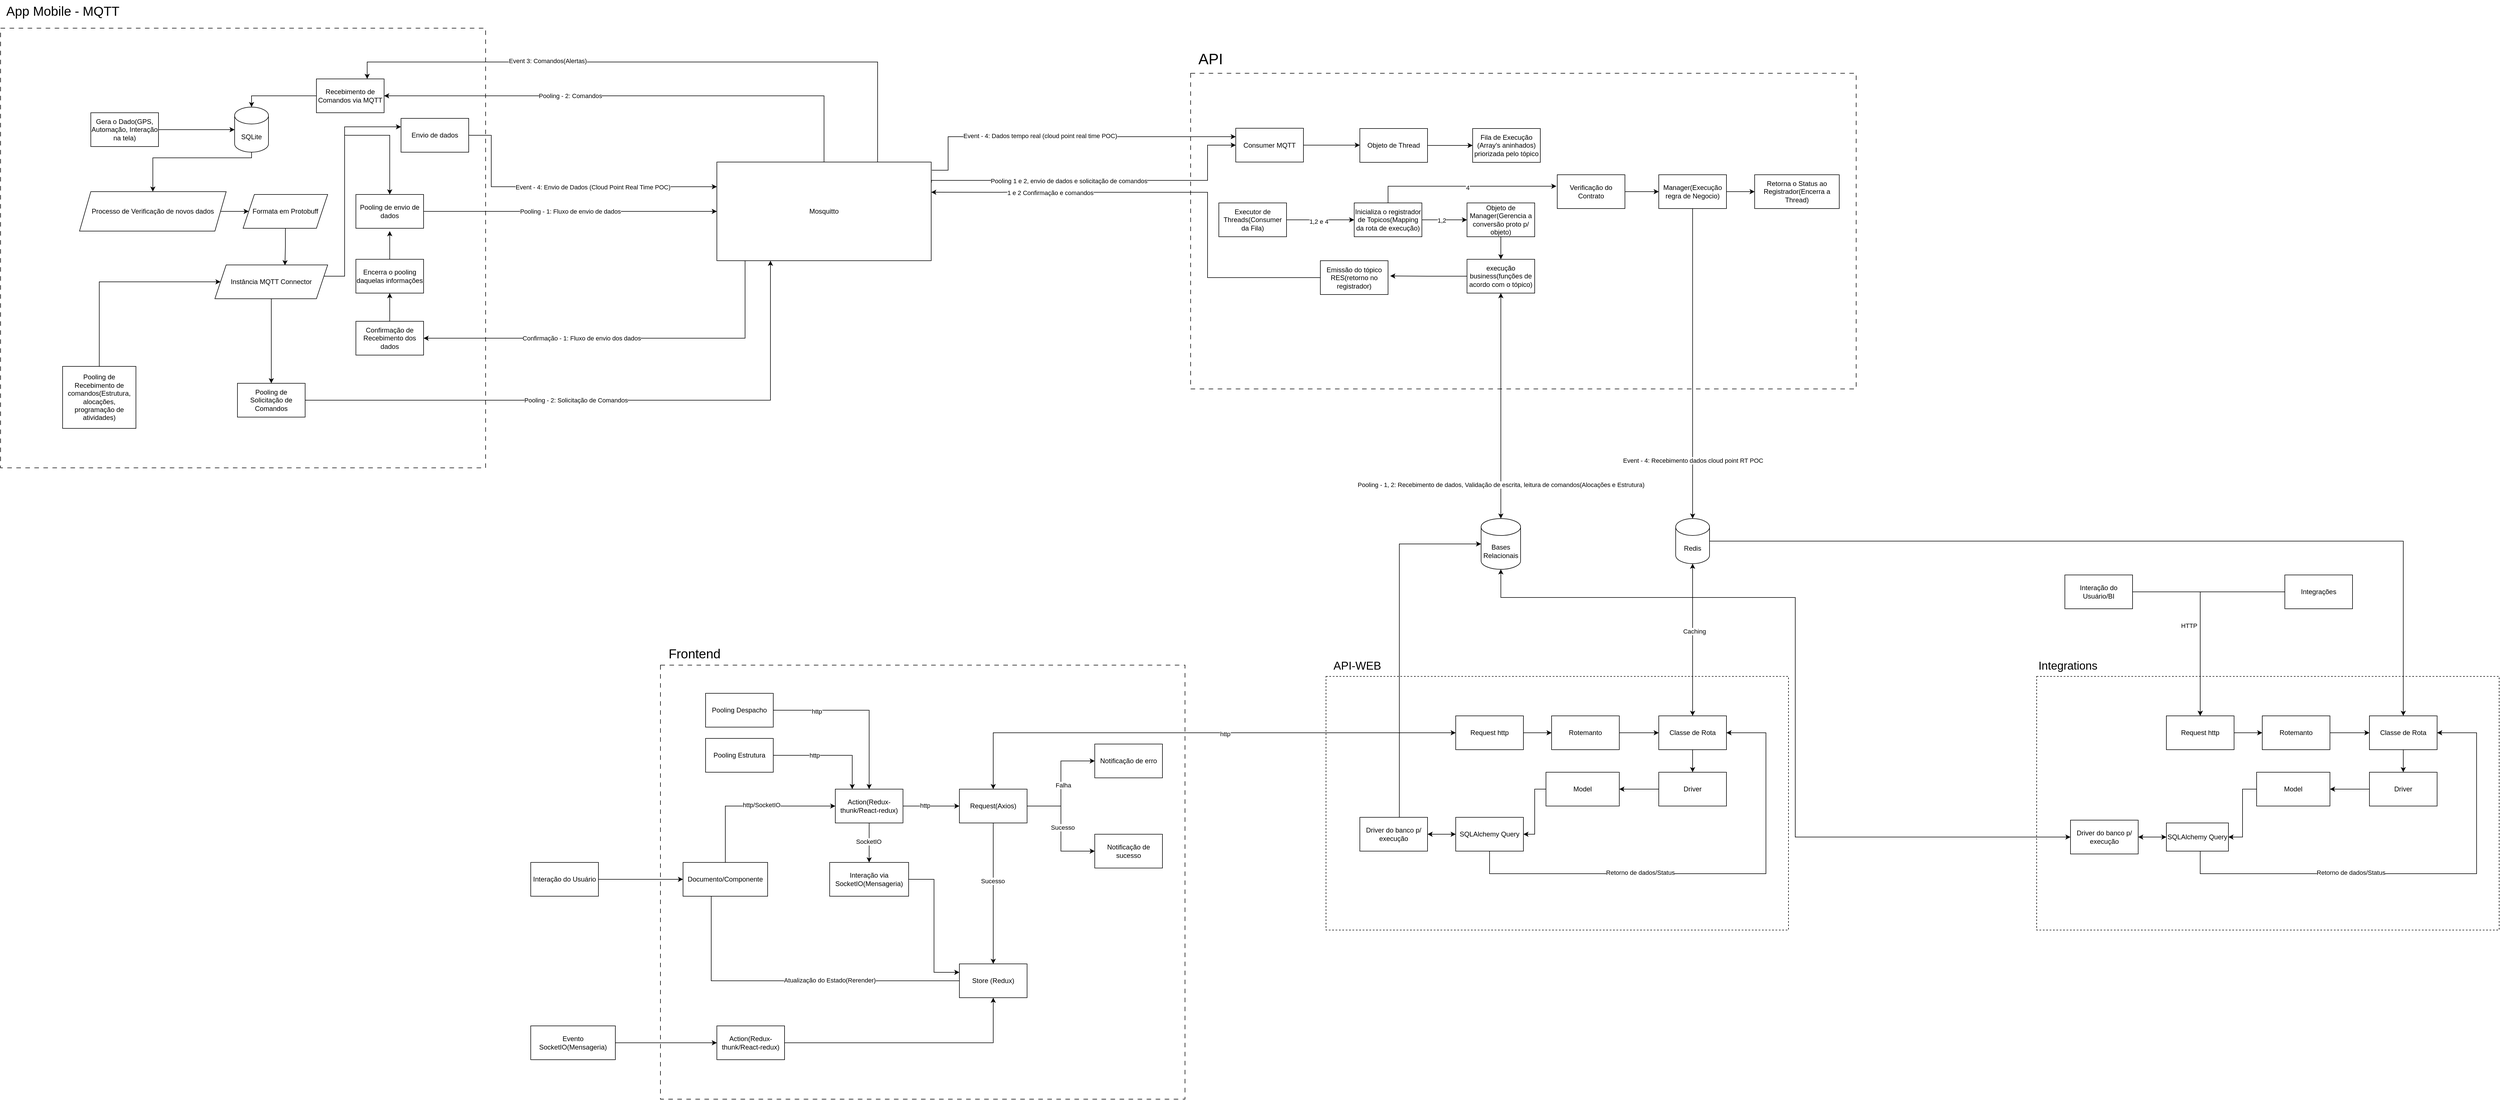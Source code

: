 <mxfile version="21.7.5" type="github">
  <diagram name="Página-1" id="AVghKkegyHLbhoHbaSKN">
    <mxGraphModel dx="3104" dy="2650" grid="1" gridSize="10" guides="1" tooltips="1" connect="1" arrows="1" fold="1" page="1" pageScale="1" pageWidth="850" pageHeight="1100" math="0" shadow="0">
      <root>
        <mxCell id="0" />
        <mxCell id="1" parent="0" />
        <mxCell id="zlu5TTImRnFVpwtDKafQ-156" value="" style="rounded=0;whiteSpace=wrap;html=1;dashed=1;fillColor=none;" vertex="1" parent="1">
          <mxGeometry x="2260" y="1080" width="820" height="450" as="geometry" />
        </mxCell>
        <mxCell id="zlu5TTImRnFVpwtDKafQ-124" value="" style="rounded=0;whiteSpace=wrap;html=1;dashed=1;dashPattern=8 8;fillColor=none;" vertex="1" parent="1">
          <mxGeometry x="1080" y="1060" width="930" height="770" as="geometry" />
        </mxCell>
        <mxCell id="zlu5TTImRnFVpwtDKafQ-92" value="" style="rounded=0;whiteSpace=wrap;html=1;dashed=1;dashPattern=8 8;fillColor=none;" vertex="1" parent="1">
          <mxGeometry x="2020" y="10" width="1180" height="560" as="geometry" />
        </mxCell>
        <mxCell id="zlu5TTImRnFVpwtDKafQ-45" value="" style="rounded=0;whiteSpace=wrap;html=1;dashed=1;dashPattern=8 8;fillColor=none;" vertex="1" parent="1">
          <mxGeometry x="-90" y="-70" width="860" height="780" as="geometry" />
        </mxCell>
        <mxCell id="zlu5TTImRnFVpwtDKafQ-6" style="edgeStyle=orthogonalEdgeStyle;rounded=0;orthogonalLoop=1;jettySize=auto;html=1;entryX=0;entryY=0.5;entryDx=0;entryDy=0;entryPerimeter=0;" edge="1" parent="1" source="zlu5TTImRnFVpwtDKafQ-4" target="zlu5TTImRnFVpwtDKafQ-5">
          <mxGeometry relative="1" as="geometry" />
        </mxCell>
        <mxCell id="zlu5TTImRnFVpwtDKafQ-4" value="Gera o Dado(GPS, Automação, Interação na tela)" style="rounded=0;whiteSpace=wrap;html=1;" vertex="1" parent="1">
          <mxGeometry x="70" y="80" width="120" height="60" as="geometry" />
        </mxCell>
        <mxCell id="zlu5TTImRnFVpwtDKafQ-19" style="edgeStyle=orthogonalEdgeStyle;rounded=0;orthogonalLoop=1;jettySize=auto;html=1;entryX=0.5;entryY=0;entryDx=0;entryDy=0;" edge="1" parent="1" source="zlu5TTImRnFVpwtDKafQ-5" target="zlu5TTImRnFVpwtDKafQ-7">
          <mxGeometry relative="1" as="geometry">
            <Array as="points">
              <mxPoint x="355" y="160" />
              <mxPoint x="180" y="160" />
            </Array>
          </mxGeometry>
        </mxCell>
        <mxCell id="zlu5TTImRnFVpwtDKafQ-5" value="SQLite" style="shape=cylinder3;whiteSpace=wrap;html=1;boundedLbl=1;backgroundOutline=1;size=15;" vertex="1" parent="1">
          <mxGeometry x="325" y="70" width="60" height="80" as="geometry" />
        </mxCell>
        <mxCell id="zlu5TTImRnFVpwtDKafQ-11" style="edgeStyle=orthogonalEdgeStyle;rounded=0;orthogonalLoop=1;jettySize=auto;html=1;entryX=0;entryY=0.5;entryDx=0;entryDy=0;" edge="1" parent="1" source="zlu5TTImRnFVpwtDKafQ-7" target="zlu5TTImRnFVpwtDKafQ-10">
          <mxGeometry relative="1" as="geometry" />
        </mxCell>
        <mxCell id="zlu5TTImRnFVpwtDKafQ-7" value="Processo de Verificação de novos dados" style="shape=parallelogram;perimeter=parallelogramPerimeter;whiteSpace=wrap;html=1;fixedSize=1;" vertex="1" parent="1">
          <mxGeometry x="50" y="220" width="260" height="70" as="geometry" />
        </mxCell>
        <mxCell id="zlu5TTImRnFVpwtDKafQ-35" style="edgeStyle=orthogonalEdgeStyle;rounded=0;orthogonalLoop=1;jettySize=auto;html=1;entryX=0.621;entryY=0.01;entryDx=0;entryDy=0;entryPerimeter=0;" edge="1" parent="1" source="zlu5TTImRnFVpwtDKafQ-10" target="zlu5TTImRnFVpwtDKafQ-12">
          <mxGeometry relative="1" as="geometry" />
        </mxCell>
        <mxCell id="zlu5TTImRnFVpwtDKafQ-10" value="Formata em Protobuff" style="shape=parallelogram;perimeter=parallelogramPerimeter;whiteSpace=wrap;html=1;fixedSize=1;" vertex="1" parent="1">
          <mxGeometry x="340" y="225" width="150" height="60" as="geometry" />
        </mxCell>
        <mxCell id="zlu5TTImRnFVpwtDKafQ-15" style="edgeStyle=orthogonalEdgeStyle;rounded=0;orthogonalLoop=1;jettySize=auto;html=1;exitX=1;exitY=0.5;exitDx=0;exitDy=0;entryX=0.5;entryY=0;entryDx=0;entryDy=0;" edge="1" parent="1" source="zlu5TTImRnFVpwtDKafQ-12" target="zlu5TTImRnFVpwtDKafQ-14">
          <mxGeometry relative="1" as="geometry">
            <Array as="points">
              <mxPoint x="520" y="370" />
              <mxPoint x="520" y="120" />
              <mxPoint x="600" y="120" />
            </Array>
          </mxGeometry>
        </mxCell>
        <mxCell id="zlu5TTImRnFVpwtDKafQ-38" style="edgeStyle=orthogonalEdgeStyle;rounded=0;orthogonalLoop=1;jettySize=auto;html=1;entryX=0.5;entryY=0;entryDx=0;entryDy=0;" edge="1" parent="1" source="zlu5TTImRnFVpwtDKafQ-12" target="zlu5TTImRnFVpwtDKafQ-37">
          <mxGeometry relative="1" as="geometry" />
        </mxCell>
        <mxCell id="zlu5TTImRnFVpwtDKafQ-71" style="edgeStyle=orthogonalEdgeStyle;rounded=0;orthogonalLoop=1;jettySize=auto;html=1;entryX=0;entryY=0.25;entryDx=0;entryDy=0;" edge="1" parent="1" source="zlu5TTImRnFVpwtDKafQ-12" target="zlu5TTImRnFVpwtDKafQ-69">
          <mxGeometry relative="1" as="geometry">
            <Array as="points">
              <mxPoint x="520" y="370" />
              <mxPoint x="520" y="105" />
            </Array>
          </mxGeometry>
        </mxCell>
        <mxCell id="zlu5TTImRnFVpwtDKafQ-12" value="Instância MQTT Connector" style="shape=parallelogram;perimeter=parallelogramPerimeter;whiteSpace=wrap;html=1;fixedSize=1;" vertex="1" parent="1">
          <mxGeometry x="290" y="350" width="200" height="60" as="geometry" />
        </mxCell>
        <mxCell id="zlu5TTImRnFVpwtDKafQ-21" style="edgeStyle=orthogonalEdgeStyle;rounded=0;orthogonalLoop=1;jettySize=auto;html=1;entryX=0;entryY=0.5;entryDx=0;entryDy=0;" edge="1" parent="1" source="zlu5TTImRnFVpwtDKafQ-14" target="zlu5TTImRnFVpwtDKafQ-20">
          <mxGeometry relative="1" as="geometry" />
        </mxCell>
        <mxCell id="zlu5TTImRnFVpwtDKafQ-25" value="Pooling - 1: Fluxo de envio de dados" style="edgeLabel;html=1;align=center;verticalAlign=middle;resizable=0;points=[];" vertex="1" connectable="0" parent="zlu5TTImRnFVpwtDKafQ-21">
          <mxGeometry x="-0.202" y="1" relative="1" as="geometry">
            <mxPoint x="52" y="1" as="offset" />
          </mxGeometry>
        </mxCell>
        <mxCell id="zlu5TTImRnFVpwtDKafQ-14" value="Pooling de envio de dados" style="rounded=0;whiteSpace=wrap;html=1;" vertex="1" parent="1">
          <mxGeometry x="540" y="225" width="120" height="60" as="geometry" />
        </mxCell>
        <mxCell id="zlu5TTImRnFVpwtDKafQ-26" style="edgeStyle=orthogonalEdgeStyle;rounded=0;orthogonalLoop=1;jettySize=auto;html=1;entryX=1;entryY=0.5;entryDx=0;entryDy=0;" edge="1" parent="1" source="zlu5TTImRnFVpwtDKafQ-20" target="zlu5TTImRnFVpwtDKafQ-24">
          <mxGeometry relative="1" as="geometry">
            <Array as="points">
              <mxPoint x="1230" y="480" />
            </Array>
          </mxGeometry>
        </mxCell>
        <mxCell id="zlu5TTImRnFVpwtDKafQ-32" value="Confirmação - 1: Fluxo de envio dos dados" style="edgeLabel;html=1;align=center;verticalAlign=middle;resizable=0;points=[];" vertex="1" connectable="0" parent="zlu5TTImRnFVpwtDKafQ-26">
          <mxGeometry x="0.588" y="-2" relative="1" as="geometry">
            <mxPoint x="134" y="2" as="offset" />
          </mxGeometry>
        </mxCell>
        <mxCell id="zlu5TTImRnFVpwtDKafQ-43" style="edgeStyle=orthogonalEdgeStyle;rounded=0;orthogonalLoop=1;jettySize=auto;html=1;entryX=1;entryY=0.5;entryDx=0;entryDy=0;" edge="1" parent="1" source="zlu5TTImRnFVpwtDKafQ-20" target="zlu5TTImRnFVpwtDKafQ-42">
          <mxGeometry relative="1" as="geometry">
            <Array as="points">
              <mxPoint x="1370" y="50" />
            </Array>
          </mxGeometry>
        </mxCell>
        <mxCell id="zlu5TTImRnFVpwtDKafQ-44" value="Pooling - 2: Comandos" style="edgeLabel;html=1;align=center;verticalAlign=middle;resizable=0;points=[];" vertex="1" connectable="0" parent="zlu5TTImRnFVpwtDKafQ-43">
          <mxGeometry x="0.206" relative="1" as="geometry">
            <mxPoint x="-27" as="offset" />
          </mxGeometry>
        </mxCell>
        <mxCell id="zlu5TTImRnFVpwtDKafQ-47" style="edgeStyle=orthogonalEdgeStyle;rounded=0;orthogonalLoop=1;jettySize=auto;html=1;exitX=0.75;exitY=0;exitDx=0;exitDy=0;entryX=0.75;entryY=0;entryDx=0;entryDy=0;" edge="1" parent="1" source="zlu5TTImRnFVpwtDKafQ-20" target="zlu5TTImRnFVpwtDKafQ-42">
          <mxGeometry relative="1" as="geometry">
            <Array as="points">
              <mxPoint x="1465" y="-10" />
              <mxPoint x="560" y="-10" />
            </Array>
          </mxGeometry>
        </mxCell>
        <mxCell id="zlu5TTImRnFVpwtDKafQ-48" value="Event 3: Comandos(Alertas)" style="edgeLabel;html=1;align=center;verticalAlign=middle;resizable=0;points=[];" vertex="1" connectable="0" parent="zlu5TTImRnFVpwtDKafQ-47">
          <mxGeometry x="0.159" y="-2" relative="1" as="geometry">
            <mxPoint x="-118" as="offset" />
          </mxGeometry>
        </mxCell>
        <mxCell id="zlu5TTImRnFVpwtDKafQ-51" style="edgeStyle=orthogonalEdgeStyle;rounded=0;orthogonalLoop=1;jettySize=auto;html=1;exitX=1.001;exitY=0.208;exitDx=0;exitDy=0;entryX=0;entryY=0.5;entryDx=0;entryDy=0;exitPerimeter=0;" edge="1" parent="1" source="zlu5TTImRnFVpwtDKafQ-20" target="zlu5TTImRnFVpwtDKafQ-50">
          <mxGeometry relative="1" as="geometry">
            <Array as="points">
              <mxPoint x="1560" y="200" />
              <mxPoint x="2050" y="200" />
              <mxPoint x="2050" y="138" />
            </Array>
          </mxGeometry>
        </mxCell>
        <mxCell id="zlu5TTImRnFVpwtDKafQ-52" value="Pooling 1 e 2, envio de dados e solicitação de comandos" style="edgeLabel;html=1;align=center;verticalAlign=middle;resizable=0;points=[];" vertex="1" connectable="0" parent="zlu5TTImRnFVpwtDKafQ-51">
          <mxGeometry x="-0.355" y="-1" relative="1" as="geometry">
            <mxPoint x="52" as="offset" />
          </mxGeometry>
        </mxCell>
        <mxCell id="zlu5TTImRnFVpwtDKafQ-74" style="edgeStyle=orthogonalEdgeStyle;rounded=0;orthogonalLoop=1;jettySize=auto;html=1;exitX=1.003;exitY=0.083;exitDx=0;exitDy=0;exitPerimeter=0;entryX=0;entryY=0.25;entryDx=0;entryDy=0;" edge="1" parent="1" source="zlu5TTImRnFVpwtDKafQ-20" target="zlu5TTImRnFVpwtDKafQ-50">
          <mxGeometry relative="1" as="geometry">
            <mxPoint x="1640" y="130" as="targetPoint" />
            <Array as="points">
              <mxPoint x="1590" y="182" />
              <mxPoint x="1590" y="122" />
            </Array>
          </mxGeometry>
        </mxCell>
        <mxCell id="zlu5TTImRnFVpwtDKafQ-75" value="Event - 4: Dados tempo real (cloud point real time POC)" style="edgeLabel;html=1;align=center;verticalAlign=middle;resizable=0;points=[];" vertex="1" connectable="0" parent="zlu5TTImRnFVpwtDKafQ-74">
          <mxGeometry x="-0.161" y="2" relative="1" as="geometry">
            <mxPoint as="offset" />
          </mxGeometry>
        </mxCell>
        <mxCell id="zlu5TTImRnFVpwtDKafQ-20" value="Mosquitto" style="rounded=0;whiteSpace=wrap;html=1;" vertex="1" parent="1">
          <mxGeometry x="1180" y="167.5" width="380" height="175" as="geometry" />
        </mxCell>
        <mxCell id="zlu5TTImRnFVpwtDKafQ-28" style="edgeStyle=orthogonalEdgeStyle;rounded=0;orthogonalLoop=1;jettySize=auto;html=1;entryX=0.5;entryY=1;entryDx=0;entryDy=0;" edge="1" parent="1" source="zlu5TTImRnFVpwtDKafQ-24" target="zlu5TTImRnFVpwtDKafQ-27">
          <mxGeometry relative="1" as="geometry" />
        </mxCell>
        <mxCell id="zlu5TTImRnFVpwtDKafQ-24" value="Confirmação de Recebimento dos dados" style="rounded=0;whiteSpace=wrap;html=1;" vertex="1" parent="1">
          <mxGeometry x="540" y="450" width="120" height="60" as="geometry" />
        </mxCell>
        <mxCell id="zlu5TTImRnFVpwtDKafQ-29" style="edgeStyle=orthogonalEdgeStyle;rounded=0;orthogonalLoop=1;jettySize=auto;html=1;" edge="1" parent="1" source="zlu5TTImRnFVpwtDKafQ-27">
          <mxGeometry relative="1" as="geometry">
            <mxPoint x="600" y="290" as="targetPoint" />
          </mxGeometry>
        </mxCell>
        <mxCell id="zlu5TTImRnFVpwtDKafQ-27" value="Encerra o pooling daquelas informações" style="rounded=0;whiteSpace=wrap;html=1;" vertex="1" parent="1">
          <mxGeometry x="540" y="340" width="120" height="60" as="geometry" />
        </mxCell>
        <mxCell id="zlu5TTImRnFVpwtDKafQ-36" style="edgeStyle=orthogonalEdgeStyle;rounded=0;orthogonalLoop=1;jettySize=auto;html=1;entryX=0;entryY=0.5;entryDx=0;entryDy=0;" edge="1" parent="1" source="zlu5TTImRnFVpwtDKafQ-30" target="zlu5TTImRnFVpwtDKafQ-12">
          <mxGeometry relative="1" as="geometry">
            <Array as="points">
              <mxPoint x="85" y="380" />
            </Array>
          </mxGeometry>
        </mxCell>
        <mxCell id="zlu5TTImRnFVpwtDKafQ-30" value="Pooling de Recebimento de comandos(Estrutura, alocações, programação de atividades)" style="rounded=0;whiteSpace=wrap;html=1;" vertex="1" parent="1">
          <mxGeometry x="20" y="530" width="130" height="110" as="geometry" />
        </mxCell>
        <mxCell id="zlu5TTImRnFVpwtDKafQ-39" style="edgeStyle=orthogonalEdgeStyle;rounded=0;orthogonalLoop=1;jettySize=auto;html=1;entryX=0.25;entryY=1;entryDx=0;entryDy=0;" edge="1" parent="1" source="zlu5TTImRnFVpwtDKafQ-37" target="zlu5TTImRnFVpwtDKafQ-20">
          <mxGeometry relative="1" as="geometry" />
        </mxCell>
        <mxCell id="zlu5TTImRnFVpwtDKafQ-40" value="Pooling - 2: Solicitação de Comandos" style="edgeLabel;html=1;align=center;verticalAlign=middle;resizable=0;points=[];" vertex="1" connectable="0" parent="zlu5TTImRnFVpwtDKafQ-39">
          <mxGeometry x="-0.132" y="-4" relative="1" as="geometry">
            <mxPoint x="14" y="-4" as="offset" />
          </mxGeometry>
        </mxCell>
        <mxCell id="zlu5TTImRnFVpwtDKafQ-37" value="Pooling de Solicitação de Comandos" style="rounded=0;whiteSpace=wrap;html=1;" vertex="1" parent="1">
          <mxGeometry x="330" y="560" width="120" height="60" as="geometry" />
        </mxCell>
        <mxCell id="zlu5TTImRnFVpwtDKafQ-46" style="edgeStyle=orthogonalEdgeStyle;rounded=0;orthogonalLoop=1;jettySize=auto;html=1;entryX=0.5;entryY=0;entryDx=0;entryDy=0;entryPerimeter=0;" edge="1" parent="1" source="zlu5TTImRnFVpwtDKafQ-42" target="zlu5TTImRnFVpwtDKafQ-5">
          <mxGeometry relative="1" as="geometry" />
        </mxCell>
        <mxCell id="zlu5TTImRnFVpwtDKafQ-42" value="Recebimento de Comandos via MQTT" style="rounded=0;whiteSpace=wrap;html=1;" vertex="1" parent="1">
          <mxGeometry x="470" y="20" width="120" height="60" as="geometry" />
        </mxCell>
        <mxCell id="zlu5TTImRnFVpwtDKafQ-49" value="App Mobile - MQTT" style="text;html=1;align=center;verticalAlign=middle;resizable=0;points=[];autosize=1;strokeColor=none;fillColor=none;fontSize=23;" vertex="1" parent="1">
          <mxGeometry x="-90" y="-120" width="220" height="40" as="geometry" />
        </mxCell>
        <mxCell id="zlu5TTImRnFVpwtDKafQ-53" style="edgeStyle=orthogonalEdgeStyle;rounded=0;orthogonalLoop=1;jettySize=auto;html=1;" edge="1" parent="1" source="zlu5TTImRnFVpwtDKafQ-50">
          <mxGeometry relative="1" as="geometry">
            <mxPoint x="2320" y="137.5" as="targetPoint" />
          </mxGeometry>
        </mxCell>
        <mxCell id="zlu5TTImRnFVpwtDKafQ-50" value="Consumer MQTT" style="rounded=0;whiteSpace=wrap;html=1;" vertex="1" parent="1">
          <mxGeometry x="2100" y="107.5" width="120" height="60" as="geometry" />
        </mxCell>
        <mxCell id="zlu5TTImRnFVpwtDKafQ-56" style="edgeStyle=orthogonalEdgeStyle;rounded=0;orthogonalLoop=1;jettySize=auto;html=1;entryX=0;entryY=0.5;entryDx=0;entryDy=0;" edge="1" parent="1" source="zlu5TTImRnFVpwtDKafQ-54" target="zlu5TTImRnFVpwtDKafQ-55">
          <mxGeometry relative="1" as="geometry" />
        </mxCell>
        <mxCell id="zlu5TTImRnFVpwtDKafQ-54" value="Objeto de Thread" style="rounded=0;whiteSpace=wrap;html=1;" vertex="1" parent="1">
          <mxGeometry x="2320" y="108" width="120" height="60" as="geometry" />
        </mxCell>
        <mxCell id="zlu5TTImRnFVpwtDKafQ-55" value="Fila de Execução (Array&#39;s aninhados) priorizada pelo tópico" style="rounded=0;whiteSpace=wrap;html=1;" vertex="1" parent="1">
          <mxGeometry x="2520" y="108" width="120" height="60" as="geometry" />
        </mxCell>
        <mxCell id="zlu5TTImRnFVpwtDKafQ-59" style="edgeStyle=orthogonalEdgeStyle;rounded=0;orthogonalLoop=1;jettySize=auto;html=1;entryX=0;entryY=0.5;entryDx=0;entryDy=0;" edge="1" parent="1" source="zlu5TTImRnFVpwtDKafQ-57" target="zlu5TTImRnFVpwtDKafQ-58">
          <mxGeometry relative="1" as="geometry" />
        </mxCell>
        <mxCell id="zlu5TTImRnFVpwtDKafQ-76" value="1,2 e 4" style="edgeLabel;html=1;align=center;verticalAlign=middle;resizable=0;points=[];" vertex="1" connectable="0" parent="zlu5TTImRnFVpwtDKafQ-59">
          <mxGeometry x="-0.047" y="-3" relative="1" as="geometry">
            <mxPoint as="offset" />
          </mxGeometry>
        </mxCell>
        <mxCell id="zlu5TTImRnFVpwtDKafQ-57" value="Executor de Threads(Consumer da Fila)" style="rounded=0;whiteSpace=wrap;html=1;" vertex="1" parent="1">
          <mxGeometry x="2070" y="240" width="120" height="60" as="geometry" />
        </mxCell>
        <mxCell id="zlu5TTImRnFVpwtDKafQ-61" style="edgeStyle=orthogonalEdgeStyle;rounded=0;orthogonalLoop=1;jettySize=auto;html=1;entryX=0;entryY=0.5;entryDx=0;entryDy=0;" edge="1" parent="1" source="zlu5TTImRnFVpwtDKafQ-58" target="zlu5TTImRnFVpwtDKafQ-60">
          <mxGeometry relative="1" as="geometry" />
        </mxCell>
        <mxCell id="zlu5TTImRnFVpwtDKafQ-77" value="1,2" style="edgeLabel;html=1;align=center;verticalAlign=middle;resizable=0;points=[];" vertex="1" connectable="0" parent="zlu5TTImRnFVpwtDKafQ-61">
          <mxGeometry x="-0.13" y="-1" relative="1" as="geometry">
            <mxPoint as="offset" />
          </mxGeometry>
        </mxCell>
        <mxCell id="zlu5TTImRnFVpwtDKafQ-78" style="edgeStyle=orthogonalEdgeStyle;rounded=0;orthogonalLoop=1;jettySize=auto;html=1;entryX=-0.013;entryY=0.34;entryDx=0;entryDy=0;entryPerimeter=0;" edge="1" parent="1" source="zlu5TTImRnFVpwtDKafQ-58" target="zlu5TTImRnFVpwtDKafQ-79">
          <mxGeometry relative="1" as="geometry">
            <mxPoint x="2670" y="210" as="targetPoint" />
            <Array as="points">
              <mxPoint x="2370" y="210" />
            </Array>
          </mxGeometry>
        </mxCell>
        <mxCell id="zlu5TTImRnFVpwtDKafQ-80" value="4" style="edgeLabel;html=1;align=center;verticalAlign=middle;resizable=0;points=[];" vertex="1" connectable="0" parent="zlu5TTImRnFVpwtDKafQ-78">
          <mxGeometry x="0.036" y="-2" relative="1" as="geometry">
            <mxPoint as="offset" />
          </mxGeometry>
        </mxCell>
        <mxCell id="zlu5TTImRnFVpwtDKafQ-58" value="Inicializa o registrador de Topicos(Mapping da rota de execução)" style="rounded=0;whiteSpace=wrap;html=1;" vertex="1" parent="1">
          <mxGeometry x="2310" y="240" width="120" height="60" as="geometry" />
        </mxCell>
        <mxCell id="zlu5TTImRnFVpwtDKafQ-63" style="edgeStyle=orthogonalEdgeStyle;rounded=0;orthogonalLoop=1;jettySize=auto;html=1;entryX=0.5;entryY=0;entryDx=0;entryDy=0;" edge="1" parent="1" source="zlu5TTImRnFVpwtDKafQ-60" target="zlu5TTImRnFVpwtDKafQ-62">
          <mxGeometry relative="1" as="geometry" />
        </mxCell>
        <mxCell id="zlu5TTImRnFVpwtDKafQ-60" value="Objeto de Manager(Gerencia a conversão proto p/ objeto)" style="rounded=0;whiteSpace=wrap;html=1;" vertex="1" parent="1">
          <mxGeometry x="2510" y="240" width="120" height="60" as="geometry" />
        </mxCell>
        <mxCell id="zlu5TTImRnFVpwtDKafQ-65" style="edgeStyle=orthogonalEdgeStyle;rounded=0;orthogonalLoop=1;jettySize=auto;html=1;entryX=1.032;entryY=0.452;entryDx=0;entryDy=0;entryPerimeter=0;" edge="1" parent="1" source="zlu5TTImRnFVpwtDKafQ-62" target="zlu5TTImRnFVpwtDKafQ-64">
          <mxGeometry relative="1" as="geometry" />
        </mxCell>
        <mxCell id="zlu5TTImRnFVpwtDKafQ-83" style="edgeStyle=orthogonalEdgeStyle;rounded=0;orthogonalLoop=1;jettySize=auto;html=1;entryX=0.5;entryY=0;entryDx=0;entryDy=0;entryPerimeter=0;startArrow=classic;startFill=1;" edge="1" parent="1" source="zlu5TTImRnFVpwtDKafQ-62" target="zlu5TTImRnFVpwtDKafQ-82">
          <mxGeometry relative="1" as="geometry" />
        </mxCell>
        <mxCell id="zlu5TTImRnFVpwtDKafQ-87" value="Pooling - 1, 2: Recebimento de dados, Validação de escrita, leitura de comandos(Alocações e Estrutura)" style="edgeLabel;html=1;align=center;verticalAlign=middle;resizable=0;points=[];" vertex="1" connectable="0" parent="zlu5TTImRnFVpwtDKafQ-83">
          <mxGeometry x="-0.111" y="1" relative="1" as="geometry">
            <mxPoint x="-1" y="162" as="offset" />
          </mxGeometry>
        </mxCell>
        <mxCell id="zlu5TTImRnFVpwtDKafQ-62" value="execução business(funções de acordo com o tópico)" style="rounded=0;whiteSpace=wrap;html=1;" vertex="1" parent="1">
          <mxGeometry x="2510" y="340" width="120" height="60" as="geometry" />
        </mxCell>
        <mxCell id="zlu5TTImRnFVpwtDKafQ-66" style="edgeStyle=orthogonalEdgeStyle;rounded=0;orthogonalLoop=1;jettySize=auto;html=1;entryX=1;entryY=0.306;entryDx=0;entryDy=0;entryPerimeter=0;" edge="1" parent="1" source="zlu5TTImRnFVpwtDKafQ-64" target="zlu5TTImRnFVpwtDKafQ-20">
          <mxGeometry relative="1" as="geometry">
            <Array as="points">
              <mxPoint x="2050" y="373" />
              <mxPoint x="2050" y="221" />
            </Array>
          </mxGeometry>
        </mxCell>
        <mxCell id="zlu5TTImRnFVpwtDKafQ-67" value="1 e 2 Confirmação e comandos" style="edgeLabel;html=1;align=center;verticalAlign=middle;resizable=0;points=[];" vertex="1" connectable="0" parent="zlu5TTImRnFVpwtDKafQ-66">
          <mxGeometry x="0.5" y="1" relative="1" as="geometry">
            <mxPoint as="offset" />
          </mxGeometry>
        </mxCell>
        <mxCell id="zlu5TTImRnFVpwtDKafQ-64" value="Emissão do tópico RES(retorno no registrador)" style="rounded=0;whiteSpace=wrap;html=1;" vertex="1" parent="1">
          <mxGeometry x="2250" y="342.5" width="120" height="60" as="geometry" />
        </mxCell>
        <mxCell id="zlu5TTImRnFVpwtDKafQ-72" style="edgeStyle=orthogonalEdgeStyle;rounded=0;orthogonalLoop=1;jettySize=auto;html=1;entryX=0;entryY=0.25;entryDx=0;entryDy=0;" edge="1" parent="1" source="zlu5TTImRnFVpwtDKafQ-69" target="zlu5TTImRnFVpwtDKafQ-20">
          <mxGeometry relative="1" as="geometry">
            <Array as="points">
              <mxPoint x="780" y="120" />
              <mxPoint x="780" y="211" />
            </Array>
          </mxGeometry>
        </mxCell>
        <mxCell id="zlu5TTImRnFVpwtDKafQ-73" value="Event - 4: Envio de Dados (Cloud Point Real Time POC)" style="edgeLabel;html=1;align=center;verticalAlign=middle;resizable=0;points=[];" vertex="1" connectable="0" parent="zlu5TTImRnFVpwtDKafQ-72">
          <mxGeometry x="0.019" relative="1" as="geometry">
            <mxPoint x="41" as="offset" />
          </mxGeometry>
        </mxCell>
        <mxCell id="zlu5TTImRnFVpwtDKafQ-69" value="Envio de dados" style="rounded=0;whiteSpace=wrap;html=1;" vertex="1" parent="1">
          <mxGeometry x="620" y="90" width="120" height="60" as="geometry" />
        </mxCell>
        <mxCell id="zlu5TTImRnFVpwtDKafQ-84" style="edgeStyle=orthogonalEdgeStyle;rounded=0;orthogonalLoop=1;jettySize=auto;html=1;" edge="1" parent="1" source="zlu5TTImRnFVpwtDKafQ-79" target="zlu5TTImRnFVpwtDKafQ-81">
          <mxGeometry relative="1" as="geometry" />
        </mxCell>
        <mxCell id="zlu5TTImRnFVpwtDKafQ-79" value="Verificação do Contrato" style="rounded=0;whiteSpace=wrap;html=1;" vertex="1" parent="1">
          <mxGeometry x="2670" y="190" width="120" height="60" as="geometry" />
        </mxCell>
        <mxCell id="zlu5TTImRnFVpwtDKafQ-86" style="edgeStyle=orthogonalEdgeStyle;rounded=0;orthogonalLoop=1;jettySize=auto;html=1;entryX=0.5;entryY=0;entryDx=0;entryDy=0;entryPerimeter=0;" edge="1" parent="1" source="zlu5TTImRnFVpwtDKafQ-81" target="zlu5TTImRnFVpwtDKafQ-85">
          <mxGeometry relative="1" as="geometry" />
        </mxCell>
        <mxCell id="zlu5TTImRnFVpwtDKafQ-88" value="Event - 4: Recebimento dados cloud point RT POC&amp;nbsp;" style="edgeLabel;html=1;align=center;verticalAlign=middle;resizable=0;points=[];" vertex="1" connectable="0" parent="zlu5TTImRnFVpwtDKafQ-86">
          <mxGeometry x="0.623" y="2" relative="1" as="geometry">
            <mxPoint as="offset" />
          </mxGeometry>
        </mxCell>
        <mxCell id="zlu5TTImRnFVpwtDKafQ-90" style="edgeStyle=orthogonalEdgeStyle;rounded=0;orthogonalLoop=1;jettySize=auto;html=1;entryX=0;entryY=0.5;entryDx=0;entryDy=0;" edge="1" parent="1" source="zlu5TTImRnFVpwtDKafQ-81" target="zlu5TTImRnFVpwtDKafQ-89">
          <mxGeometry relative="1" as="geometry" />
        </mxCell>
        <mxCell id="zlu5TTImRnFVpwtDKafQ-81" value="Manager(Execução regra de Negocio)" style="rounded=0;whiteSpace=wrap;html=1;" vertex="1" parent="1">
          <mxGeometry x="2850" y="190" width="120" height="60" as="geometry" />
        </mxCell>
        <mxCell id="zlu5TTImRnFVpwtDKafQ-82" value="Bases Relacionais" style="shape=cylinder3;whiteSpace=wrap;html=1;boundedLbl=1;backgroundOutline=1;size=15;" vertex="1" parent="1">
          <mxGeometry x="2535" y="800" width="70" height="90" as="geometry" />
        </mxCell>
        <mxCell id="zlu5TTImRnFVpwtDKafQ-85" value="Redis" style="shape=cylinder3;whiteSpace=wrap;html=1;boundedLbl=1;backgroundOutline=1;size=15;" vertex="1" parent="1">
          <mxGeometry x="2880" y="800" width="60" height="80" as="geometry" />
        </mxCell>
        <mxCell id="zlu5TTImRnFVpwtDKafQ-89" value="Retorna o Status ao Registrador(Encerra a Thread)" style="rounded=0;whiteSpace=wrap;html=1;" vertex="1" parent="1">
          <mxGeometry x="3020" y="190" width="150" height="60" as="geometry" />
        </mxCell>
        <mxCell id="zlu5TTImRnFVpwtDKafQ-93" value="API" style="text;html=1;align=center;verticalAlign=middle;resizable=0;points=[];autosize=1;strokeColor=none;fillColor=none;fontSize=27;" vertex="1" parent="1">
          <mxGeometry x="2020" y="-40" width="70" height="50" as="geometry" />
        </mxCell>
        <mxCell id="zlu5TTImRnFVpwtDKafQ-111" style="edgeStyle=orthogonalEdgeStyle;rounded=0;orthogonalLoop=1;jettySize=auto;html=1;entryX=0;entryY=0.5;entryDx=0;entryDy=0;" edge="1" parent="1" source="zlu5TTImRnFVpwtDKafQ-96" target="zlu5TTImRnFVpwtDKafQ-110">
          <mxGeometry relative="1" as="geometry" />
        </mxCell>
        <mxCell id="zlu5TTImRnFVpwtDKafQ-96" value="Interação do Usuário" style="rounded=0;whiteSpace=wrap;html=1;" vertex="1" parent="1">
          <mxGeometry x="850" y="1410" width="120" height="60" as="geometry" />
        </mxCell>
        <mxCell id="zlu5TTImRnFVpwtDKafQ-107" style="edgeStyle=orthogonalEdgeStyle;rounded=0;orthogonalLoop=1;jettySize=auto;html=1;entryX=0;entryY=0.5;entryDx=0;entryDy=0;" edge="1" parent="1" source="zlu5TTImRnFVpwtDKafQ-97" target="zlu5TTImRnFVpwtDKafQ-98">
          <mxGeometry relative="1" as="geometry" />
        </mxCell>
        <mxCell id="zlu5TTImRnFVpwtDKafQ-133" value="http" style="edgeLabel;html=1;align=center;verticalAlign=middle;resizable=0;points=[];" vertex="1" connectable="0" parent="zlu5TTImRnFVpwtDKafQ-107">
          <mxGeometry x="-0.216" y="1" relative="1" as="geometry">
            <mxPoint as="offset" />
          </mxGeometry>
        </mxCell>
        <mxCell id="zlu5TTImRnFVpwtDKafQ-118" style="edgeStyle=orthogonalEdgeStyle;rounded=0;orthogonalLoop=1;jettySize=auto;html=1;" edge="1" parent="1" source="zlu5TTImRnFVpwtDKafQ-97" target="zlu5TTImRnFVpwtDKafQ-117">
          <mxGeometry relative="1" as="geometry" />
        </mxCell>
        <mxCell id="zlu5TTImRnFVpwtDKafQ-134" value="SocketIO" style="edgeLabel;html=1;align=center;verticalAlign=middle;resizable=0;points=[];" vertex="1" connectable="0" parent="zlu5TTImRnFVpwtDKafQ-118">
          <mxGeometry x="-0.073" y="-1" relative="1" as="geometry">
            <mxPoint as="offset" />
          </mxGeometry>
        </mxCell>
        <mxCell id="zlu5TTImRnFVpwtDKafQ-97" value="Action(Redux-thunk/React-redux)" style="rounded=0;whiteSpace=wrap;html=1;" vertex="1" parent="1">
          <mxGeometry x="1390" y="1280" width="120" height="60" as="geometry" />
        </mxCell>
        <mxCell id="zlu5TTImRnFVpwtDKafQ-102" style="edgeStyle=orthogonalEdgeStyle;rounded=0;orthogonalLoop=1;jettySize=auto;html=1;entryX=0;entryY=0.5;entryDx=0;entryDy=0;" edge="1" parent="1" source="zlu5TTImRnFVpwtDKafQ-98" target="zlu5TTImRnFVpwtDKafQ-100">
          <mxGeometry relative="1" as="geometry" />
        </mxCell>
        <mxCell id="zlu5TTImRnFVpwtDKafQ-104" value="Falha" style="edgeLabel;html=1;align=center;verticalAlign=middle;resizable=0;points=[];" vertex="1" connectable="0" parent="zlu5TTImRnFVpwtDKafQ-102">
          <mxGeometry x="-0.025" y="-4" relative="1" as="geometry">
            <mxPoint as="offset" />
          </mxGeometry>
        </mxCell>
        <mxCell id="zlu5TTImRnFVpwtDKafQ-103" style="edgeStyle=orthogonalEdgeStyle;rounded=0;orthogonalLoop=1;jettySize=auto;html=1;entryX=0;entryY=0.5;entryDx=0;entryDy=0;" edge="1" parent="1" source="zlu5TTImRnFVpwtDKafQ-98" target="zlu5TTImRnFVpwtDKafQ-101">
          <mxGeometry relative="1" as="geometry" />
        </mxCell>
        <mxCell id="zlu5TTImRnFVpwtDKafQ-105" value="Sucesso" style="edgeLabel;html=1;align=center;verticalAlign=middle;resizable=0;points=[];" vertex="1" connectable="0" parent="zlu5TTImRnFVpwtDKafQ-103">
          <mxGeometry x="-0.026" y="3" relative="1" as="geometry">
            <mxPoint as="offset" />
          </mxGeometry>
        </mxCell>
        <mxCell id="zlu5TTImRnFVpwtDKafQ-108" style="edgeStyle=orthogonalEdgeStyle;rounded=0;orthogonalLoop=1;jettySize=auto;html=1;" edge="1" parent="1" source="zlu5TTImRnFVpwtDKafQ-98" target="zlu5TTImRnFVpwtDKafQ-99">
          <mxGeometry relative="1" as="geometry" />
        </mxCell>
        <mxCell id="zlu5TTImRnFVpwtDKafQ-109" value="Sucesso" style="edgeLabel;html=1;align=center;verticalAlign=middle;resizable=0;points=[];" vertex="1" connectable="0" parent="zlu5TTImRnFVpwtDKafQ-108">
          <mxGeometry x="-0.181" y="-1" relative="1" as="geometry">
            <mxPoint as="offset" />
          </mxGeometry>
        </mxCell>
        <mxCell id="zlu5TTImRnFVpwtDKafQ-142" style="edgeStyle=orthogonalEdgeStyle;rounded=0;orthogonalLoop=1;jettySize=auto;html=1;exitX=0.5;exitY=0;exitDx=0;exitDy=0;entryX=0;entryY=0.5;entryDx=0;entryDy=0;startArrow=classic;startFill=1;" edge="1" parent="1" source="zlu5TTImRnFVpwtDKafQ-98" target="zlu5TTImRnFVpwtDKafQ-136">
          <mxGeometry relative="1" as="geometry" />
        </mxCell>
        <mxCell id="zlu5TTImRnFVpwtDKafQ-143" value="http" style="edgeLabel;html=1;align=center;verticalAlign=middle;resizable=0;points=[];" vertex="1" connectable="0" parent="zlu5TTImRnFVpwtDKafQ-142">
          <mxGeometry x="0.11" y="-2" relative="1" as="geometry">
            <mxPoint as="offset" />
          </mxGeometry>
        </mxCell>
        <mxCell id="zlu5TTImRnFVpwtDKafQ-98" value="Request(Axios)" style="rounded=0;whiteSpace=wrap;html=1;" vertex="1" parent="1">
          <mxGeometry x="1610" y="1280" width="120" height="60" as="geometry" />
        </mxCell>
        <mxCell id="zlu5TTImRnFVpwtDKafQ-113" style="edgeStyle=orthogonalEdgeStyle;rounded=0;orthogonalLoop=1;jettySize=auto;html=1;entryX=0.5;entryY=1;entryDx=0;entryDy=0;" edge="1" parent="1" source="zlu5TTImRnFVpwtDKafQ-99" target="zlu5TTImRnFVpwtDKafQ-110">
          <mxGeometry relative="1" as="geometry">
            <Array as="points">
              <mxPoint x="1170" y="1620" />
              <mxPoint x="1170" y="1440" />
              <mxPoint x="1195" y="1440" />
            </Array>
          </mxGeometry>
        </mxCell>
        <mxCell id="zlu5TTImRnFVpwtDKafQ-114" value="Atualização do Estado(Rerender)" style="edgeLabel;html=1;align=center;verticalAlign=middle;resizable=0;points=[];" vertex="1" connectable="0" parent="zlu5TTImRnFVpwtDKafQ-113">
          <mxGeometry x="0.289" y="-1" relative="1" as="geometry">
            <mxPoint x="205" as="offset" />
          </mxGeometry>
        </mxCell>
        <mxCell id="zlu5TTImRnFVpwtDKafQ-99" value="Store (Redux)" style="rounded=0;whiteSpace=wrap;html=1;" vertex="1" parent="1">
          <mxGeometry x="1610" y="1590" width="120" height="60" as="geometry" />
        </mxCell>
        <mxCell id="zlu5TTImRnFVpwtDKafQ-100" value="Notificação de erro" style="rounded=0;whiteSpace=wrap;html=1;" vertex="1" parent="1">
          <mxGeometry x="1850" y="1200" width="120" height="60" as="geometry" />
        </mxCell>
        <mxCell id="zlu5TTImRnFVpwtDKafQ-101" value="Notificação de sucesso" style="rounded=0;whiteSpace=wrap;html=1;" vertex="1" parent="1">
          <mxGeometry x="1850" y="1360" width="120" height="60" as="geometry" />
        </mxCell>
        <mxCell id="zlu5TTImRnFVpwtDKafQ-112" style="edgeStyle=orthogonalEdgeStyle;rounded=0;orthogonalLoop=1;jettySize=auto;html=1;entryX=0;entryY=0.5;entryDx=0;entryDy=0;exitX=0.5;exitY=0;exitDx=0;exitDy=0;" edge="1" parent="1" source="zlu5TTImRnFVpwtDKafQ-110" target="zlu5TTImRnFVpwtDKafQ-97">
          <mxGeometry relative="1" as="geometry" />
        </mxCell>
        <mxCell id="zlu5TTImRnFVpwtDKafQ-132" value="http/SocketIO" style="edgeLabel;html=1;align=center;verticalAlign=middle;resizable=0;points=[];" vertex="1" connectable="0" parent="zlu5TTImRnFVpwtDKafQ-112">
          <mxGeometry x="0.11" y="2" relative="1" as="geometry">
            <mxPoint as="offset" />
          </mxGeometry>
        </mxCell>
        <mxCell id="zlu5TTImRnFVpwtDKafQ-110" value="Documento/Componente" style="rounded=0;whiteSpace=wrap;html=1;" vertex="1" parent="1">
          <mxGeometry x="1120" y="1410" width="150" height="60" as="geometry" />
        </mxCell>
        <mxCell id="zlu5TTImRnFVpwtDKafQ-119" style="edgeStyle=orthogonalEdgeStyle;rounded=0;orthogonalLoop=1;jettySize=auto;html=1;entryX=0;entryY=0.25;entryDx=0;entryDy=0;" edge="1" parent="1" source="zlu5TTImRnFVpwtDKafQ-117" target="zlu5TTImRnFVpwtDKafQ-99">
          <mxGeometry relative="1" as="geometry" />
        </mxCell>
        <mxCell id="zlu5TTImRnFVpwtDKafQ-117" value="Interação via SocketIO(Mensageria)" style="rounded=0;whiteSpace=wrap;html=1;" vertex="1" parent="1">
          <mxGeometry x="1380" y="1410" width="140" height="60" as="geometry" />
        </mxCell>
        <mxCell id="zlu5TTImRnFVpwtDKafQ-122" style="edgeStyle=orthogonalEdgeStyle;rounded=0;orthogonalLoop=1;jettySize=auto;html=1;" edge="1" parent="1" source="zlu5TTImRnFVpwtDKafQ-120" target="zlu5TTImRnFVpwtDKafQ-121">
          <mxGeometry relative="1" as="geometry" />
        </mxCell>
        <mxCell id="zlu5TTImRnFVpwtDKafQ-120" value="Evento SocketIO(Mensageria)" style="rounded=0;whiteSpace=wrap;html=1;" vertex="1" parent="1">
          <mxGeometry x="850" y="1700" width="150" height="60" as="geometry" />
        </mxCell>
        <mxCell id="zlu5TTImRnFVpwtDKafQ-123" style="edgeStyle=orthogonalEdgeStyle;rounded=0;orthogonalLoop=1;jettySize=auto;html=1;entryX=0.5;entryY=1;entryDx=0;entryDy=0;" edge="1" parent="1" source="zlu5TTImRnFVpwtDKafQ-121" target="zlu5TTImRnFVpwtDKafQ-99">
          <mxGeometry relative="1" as="geometry" />
        </mxCell>
        <mxCell id="zlu5TTImRnFVpwtDKafQ-121" value="Action(Redux-thunk/React-redux)" style="rounded=0;whiteSpace=wrap;html=1;" vertex="1" parent="1">
          <mxGeometry x="1180" y="1700" width="120" height="60" as="geometry" />
        </mxCell>
        <mxCell id="zlu5TTImRnFVpwtDKafQ-125" value="&lt;font style=&quot;font-size: 23px;&quot;&gt;Frontend&lt;/font&gt;" style="text;html=1;align=center;verticalAlign=middle;resizable=0;points=[];autosize=1;strokeColor=none;fillColor=none;" vertex="1" parent="1">
          <mxGeometry x="1080" y="1020" width="120" height="40" as="geometry" />
        </mxCell>
        <mxCell id="zlu5TTImRnFVpwtDKafQ-127" style="edgeStyle=orthogonalEdgeStyle;rounded=0;orthogonalLoop=1;jettySize=auto;html=1;" edge="1" parent="1" source="zlu5TTImRnFVpwtDKafQ-126" target="zlu5TTImRnFVpwtDKafQ-97">
          <mxGeometry relative="1" as="geometry" />
        </mxCell>
        <mxCell id="zlu5TTImRnFVpwtDKafQ-130" value="http" style="edgeLabel;html=1;align=center;verticalAlign=middle;resizable=0;points=[];" vertex="1" connectable="0" parent="zlu5TTImRnFVpwtDKafQ-127">
          <mxGeometry x="-0.504" y="-2" relative="1" as="geometry">
            <mxPoint as="offset" />
          </mxGeometry>
        </mxCell>
        <mxCell id="zlu5TTImRnFVpwtDKafQ-126" value="Pooling Despacho" style="rounded=0;whiteSpace=wrap;html=1;" vertex="1" parent="1">
          <mxGeometry x="1160" y="1110" width="120" height="60" as="geometry" />
        </mxCell>
        <mxCell id="zlu5TTImRnFVpwtDKafQ-129" style="edgeStyle=orthogonalEdgeStyle;rounded=0;orthogonalLoop=1;jettySize=auto;html=1;entryX=0.25;entryY=0;entryDx=0;entryDy=0;" edge="1" parent="1" source="zlu5TTImRnFVpwtDKafQ-128" target="zlu5TTImRnFVpwtDKafQ-97">
          <mxGeometry relative="1" as="geometry" />
        </mxCell>
        <mxCell id="zlu5TTImRnFVpwtDKafQ-131" value="http" style="edgeLabel;html=1;align=center;verticalAlign=middle;resizable=0;points=[];" vertex="1" connectable="0" parent="zlu5TTImRnFVpwtDKafQ-129">
          <mxGeometry x="-0.27" relative="1" as="geometry">
            <mxPoint as="offset" />
          </mxGeometry>
        </mxCell>
        <mxCell id="zlu5TTImRnFVpwtDKafQ-128" value="Pooling Estrutura" style="rounded=0;whiteSpace=wrap;html=1;" vertex="1" parent="1">
          <mxGeometry x="1160" y="1190" width="120" height="60" as="geometry" />
        </mxCell>
        <mxCell id="zlu5TTImRnFVpwtDKafQ-144" style="edgeStyle=orthogonalEdgeStyle;rounded=0;orthogonalLoop=1;jettySize=auto;html=1;entryX=0;entryY=0.5;entryDx=0;entryDy=0;" edge="1" parent="1" source="zlu5TTImRnFVpwtDKafQ-136" target="zlu5TTImRnFVpwtDKafQ-137">
          <mxGeometry relative="1" as="geometry" />
        </mxCell>
        <mxCell id="zlu5TTImRnFVpwtDKafQ-136" value="Request http" style="rounded=0;whiteSpace=wrap;html=1;" vertex="1" parent="1">
          <mxGeometry x="2490" y="1150" width="120" height="60" as="geometry" />
        </mxCell>
        <mxCell id="zlu5TTImRnFVpwtDKafQ-145" style="edgeStyle=orthogonalEdgeStyle;rounded=0;orthogonalLoop=1;jettySize=auto;html=1;entryX=0;entryY=0.5;entryDx=0;entryDy=0;" edge="1" parent="1" source="zlu5TTImRnFVpwtDKafQ-137" target="zlu5TTImRnFVpwtDKafQ-138">
          <mxGeometry relative="1" as="geometry" />
        </mxCell>
        <mxCell id="zlu5TTImRnFVpwtDKafQ-137" value="Rotemanto" style="rounded=0;whiteSpace=wrap;html=1;" vertex="1" parent="1">
          <mxGeometry x="2660" y="1150" width="120" height="60" as="geometry" />
        </mxCell>
        <mxCell id="zlu5TTImRnFVpwtDKafQ-146" style="edgeStyle=orthogonalEdgeStyle;rounded=0;orthogonalLoop=1;jettySize=auto;html=1;entryX=0.5;entryY=0;entryDx=0;entryDy=0;" edge="1" parent="1" source="zlu5TTImRnFVpwtDKafQ-138" target="zlu5TTImRnFVpwtDKafQ-139">
          <mxGeometry relative="1" as="geometry" />
        </mxCell>
        <mxCell id="zlu5TTImRnFVpwtDKafQ-154" style="edgeStyle=orthogonalEdgeStyle;rounded=0;orthogonalLoop=1;jettySize=auto;html=1;entryX=0.5;entryY=1;entryDx=0;entryDy=0;entryPerimeter=0;startArrow=classic;startFill=1;" edge="1" parent="1" source="zlu5TTImRnFVpwtDKafQ-138" target="zlu5TTImRnFVpwtDKafQ-85">
          <mxGeometry relative="1" as="geometry" />
        </mxCell>
        <mxCell id="zlu5TTImRnFVpwtDKafQ-155" value="Caching" style="edgeLabel;html=1;align=center;verticalAlign=middle;resizable=0;points=[];" vertex="1" connectable="0" parent="zlu5TTImRnFVpwtDKafQ-154">
          <mxGeometry x="0.113" y="-3" relative="1" as="geometry">
            <mxPoint as="offset" />
          </mxGeometry>
        </mxCell>
        <mxCell id="zlu5TTImRnFVpwtDKafQ-138" value="Classe de Rota" style="rounded=0;whiteSpace=wrap;html=1;" vertex="1" parent="1">
          <mxGeometry x="2850" y="1150" width="120" height="60" as="geometry" />
        </mxCell>
        <mxCell id="zlu5TTImRnFVpwtDKafQ-147" style="edgeStyle=orthogonalEdgeStyle;rounded=0;orthogonalLoop=1;jettySize=auto;html=1;entryX=1;entryY=0.5;entryDx=0;entryDy=0;" edge="1" parent="1" source="zlu5TTImRnFVpwtDKafQ-139" target="zlu5TTImRnFVpwtDKafQ-140">
          <mxGeometry relative="1" as="geometry" />
        </mxCell>
        <mxCell id="zlu5TTImRnFVpwtDKafQ-139" value="Driver" style="rounded=0;whiteSpace=wrap;html=1;" vertex="1" parent="1">
          <mxGeometry x="2850" y="1250" width="120" height="60" as="geometry" />
        </mxCell>
        <mxCell id="zlu5TTImRnFVpwtDKafQ-148" style="edgeStyle=orthogonalEdgeStyle;rounded=0;orthogonalLoop=1;jettySize=auto;html=1;entryX=1;entryY=0.5;entryDx=0;entryDy=0;" edge="1" parent="1" source="zlu5TTImRnFVpwtDKafQ-140" target="zlu5TTImRnFVpwtDKafQ-141">
          <mxGeometry relative="1" as="geometry" />
        </mxCell>
        <mxCell id="zlu5TTImRnFVpwtDKafQ-140" value="Model" style="rounded=0;whiteSpace=wrap;html=1;" vertex="1" parent="1">
          <mxGeometry x="2650" y="1250" width="130" height="60" as="geometry" />
        </mxCell>
        <mxCell id="zlu5TTImRnFVpwtDKafQ-149" style="edgeStyle=orthogonalEdgeStyle;rounded=0;orthogonalLoop=1;jettySize=auto;html=1;entryX=1;entryY=0.5;entryDx=0;entryDy=0;" edge="1" parent="1" source="zlu5TTImRnFVpwtDKafQ-141" target="zlu5TTImRnFVpwtDKafQ-138">
          <mxGeometry relative="1" as="geometry">
            <Array as="points">
              <mxPoint x="2550" y="1430" />
              <mxPoint x="3040" y="1430" />
              <mxPoint x="3040" y="1180" />
            </Array>
          </mxGeometry>
        </mxCell>
        <mxCell id="zlu5TTImRnFVpwtDKafQ-150" value="Retorno de dados/Status" style="edgeLabel;html=1;align=center;verticalAlign=middle;resizable=0;points=[];" vertex="1" connectable="0" parent="zlu5TTImRnFVpwtDKafQ-149">
          <mxGeometry x="-0.279" y="2" relative="1" as="geometry">
            <mxPoint as="offset" />
          </mxGeometry>
        </mxCell>
        <mxCell id="zlu5TTImRnFVpwtDKafQ-152" style="edgeStyle=orthogonalEdgeStyle;rounded=0;orthogonalLoop=1;jettySize=auto;html=1;entryX=1;entryY=0.5;entryDx=0;entryDy=0;startArrow=classic;startFill=1;" edge="1" parent="1" source="zlu5TTImRnFVpwtDKafQ-141" target="zlu5TTImRnFVpwtDKafQ-151">
          <mxGeometry relative="1" as="geometry" />
        </mxCell>
        <mxCell id="zlu5TTImRnFVpwtDKafQ-141" value="SQLAlchemy Query" style="rounded=0;whiteSpace=wrap;html=1;" vertex="1" parent="1">
          <mxGeometry x="2490" y="1330" width="120" height="60" as="geometry" />
        </mxCell>
        <mxCell id="zlu5TTImRnFVpwtDKafQ-153" style="edgeStyle=orthogonalEdgeStyle;rounded=0;orthogonalLoop=1;jettySize=auto;html=1;entryX=0;entryY=0.5;entryDx=0;entryDy=0;entryPerimeter=0;" edge="1" parent="1" source="zlu5TTImRnFVpwtDKafQ-151" target="zlu5TTImRnFVpwtDKafQ-82">
          <mxGeometry relative="1" as="geometry">
            <Array as="points">
              <mxPoint x="2390" y="845" />
            </Array>
          </mxGeometry>
        </mxCell>
        <mxCell id="zlu5TTImRnFVpwtDKafQ-151" value="Driver do banco p/ execução" style="rounded=0;whiteSpace=wrap;html=1;" vertex="1" parent="1">
          <mxGeometry x="2320" y="1330" width="120" height="60" as="geometry" />
        </mxCell>
        <mxCell id="zlu5TTImRnFVpwtDKafQ-157" value="API-WEB" style="text;html=1;align=center;verticalAlign=middle;resizable=0;points=[];autosize=1;strokeColor=none;fillColor=none;fontSize=20;" vertex="1" parent="1">
          <mxGeometry x="2260" y="1040" width="110" height="40" as="geometry" />
        </mxCell>
        <mxCell id="zlu5TTImRnFVpwtDKafQ-158" value="" style="rounded=0;whiteSpace=wrap;html=1;dashed=1;fillColor=none;" vertex="1" parent="1">
          <mxGeometry x="3520" y="1080" width="820" height="450" as="geometry" />
        </mxCell>
        <mxCell id="zlu5TTImRnFVpwtDKafQ-159" style="edgeStyle=orthogonalEdgeStyle;rounded=0;orthogonalLoop=1;jettySize=auto;html=1;entryX=0;entryY=0.5;entryDx=0;entryDy=0;" edge="1" parent="1" source="zlu5TTImRnFVpwtDKafQ-160" target="zlu5TTImRnFVpwtDKafQ-162">
          <mxGeometry relative="1" as="geometry" />
        </mxCell>
        <mxCell id="zlu5TTImRnFVpwtDKafQ-160" value="Request http" style="rounded=0;whiteSpace=wrap;html=1;" vertex="1" parent="1">
          <mxGeometry x="3750" y="1150" width="120" height="60" as="geometry" />
        </mxCell>
        <mxCell id="zlu5TTImRnFVpwtDKafQ-161" style="edgeStyle=orthogonalEdgeStyle;rounded=0;orthogonalLoop=1;jettySize=auto;html=1;entryX=0;entryY=0.5;entryDx=0;entryDy=0;" edge="1" parent="1" source="zlu5TTImRnFVpwtDKafQ-162" target="zlu5TTImRnFVpwtDKafQ-164">
          <mxGeometry relative="1" as="geometry" />
        </mxCell>
        <mxCell id="zlu5TTImRnFVpwtDKafQ-162" value="Rotemanto" style="rounded=0;whiteSpace=wrap;html=1;" vertex="1" parent="1">
          <mxGeometry x="3920" y="1150" width="120" height="60" as="geometry" />
        </mxCell>
        <mxCell id="zlu5TTImRnFVpwtDKafQ-163" style="edgeStyle=orthogonalEdgeStyle;rounded=0;orthogonalLoop=1;jettySize=auto;html=1;entryX=0.5;entryY=0;entryDx=0;entryDy=0;" edge="1" parent="1" source="zlu5TTImRnFVpwtDKafQ-164" target="zlu5TTImRnFVpwtDKafQ-166">
          <mxGeometry relative="1" as="geometry" />
        </mxCell>
        <mxCell id="zlu5TTImRnFVpwtDKafQ-181" style="edgeStyle=orthogonalEdgeStyle;rounded=0;orthogonalLoop=1;jettySize=auto;html=1;entryX=1;entryY=0.5;entryDx=0;entryDy=0;entryPerimeter=0;startArrow=classic;startFill=1;endArrow=none;endFill=0;" edge="1" parent="1" source="zlu5TTImRnFVpwtDKafQ-164" target="zlu5TTImRnFVpwtDKafQ-85">
          <mxGeometry relative="1" as="geometry">
            <Array as="points">
              <mxPoint x="4170" y="840" />
            </Array>
          </mxGeometry>
        </mxCell>
        <mxCell id="zlu5TTImRnFVpwtDKafQ-164" value="Classe de Rota" style="rounded=0;whiteSpace=wrap;html=1;" vertex="1" parent="1">
          <mxGeometry x="4110" y="1150" width="120" height="60" as="geometry" />
        </mxCell>
        <mxCell id="zlu5TTImRnFVpwtDKafQ-165" style="edgeStyle=orthogonalEdgeStyle;rounded=0;orthogonalLoop=1;jettySize=auto;html=1;entryX=1;entryY=0.5;entryDx=0;entryDy=0;" edge="1" parent="1" source="zlu5TTImRnFVpwtDKafQ-166" target="zlu5TTImRnFVpwtDKafQ-168">
          <mxGeometry relative="1" as="geometry" />
        </mxCell>
        <mxCell id="zlu5TTImRnFVpwtDKafQ-166" value="Driver" style="rounded=0;whiteSpace=wrap;html=1;" vertex="1" parent="1">
          <mxGeometry x="4110" y="1250" width="120" height="60" as="geometry" />
        </mxCell>
        <mxCell id="zlu5TTImRnFVpwtDKafQ-167" style="edgeStyle=orthogonalEdgeStyle;rounded=0;orthogonalLoop=1;jettySize=auto;html=1;entryX=1;entryY=0.5;entryDx=0;entryDy=0;" edge="1" parent="1" source="zlu5TTImRnFVpwtDKafQ-168" target="zlu5TTImRnFVpwtDKafQ-172">
          <mxGeometry relative="1" as="geometry" />
        </mxCell>
        <mxCell id="zlu5TTImRnFVpwtDKafQ-168" value="Model" style="rounded=0;whiteSpace=wrap;html=1;" vertex="1" parent="1">
          <mxGeometry x="3910" y="1250" width="130" height="60" as="geometry" />
        </mxCell>
        <mxCell id="zlu5TTImRnFVpwtDKafQ-169" style="edgeStyle=orthogonalEdgeStyle;rounded=0;orthogonalLoop=1;jettySize=auto;html=1;entryX=1;entryY=0.5;entryDx=0;entryDy=0;" edge="1" parent="1" source="zlu5TTImRnFVpwtDKafQ-172" target="zlu5TTImRnFVpwtDKafQ-164">
          <mxGeometry relative="1" as="geometry">
            <Array as="points">
              <mxPoint x="3810" y="1430" />
              <mxPoint x="4300" y="1430" />
              <mxPoint x="4300" y="1180" />
            </Array>
          </mxGeometry>
        </mxCell>
        <mxCell id="zlu5TTImRnFVpwtDKafQ-170" value="Retorno de dados/Status" style="edgeLabel;html=1;align=center;verticalAlign=middle;resizable=0;points=[];" vertex="1" connectable="0" parent="zlu5TTImRnFVpwtDKafQ-169">
          <mxGeometry x="-0.279" y="2" relative="1" as="geometry">
            <mxPoint as="offset" />
          </mxGeometry>
        </mxCell>
        <mxCell id="zlu5TTImRnFVpwtDKafQ-171" style="edgeStyle=orthogonalEdgeStyle;rounded=0;orthogonalLoop=1;jettySize=auto;html=1;entryX=1;entryY=0.5;entryDx=0;entryDy=0;startArrow=classic;startFill=1;" edge="1" parent="1" source="zlu5TTImRnFVpwtDKafQ-172" target="zlu5TTImRnFVpwtDKafQ-173">
          <mxGeometry relative="1" as="geometry" />
        </mxCell>
        <mxCell id="zlu5TTImRnFVpwtDKafQ-172" value="SQLAlchemy Query" style="rounded=0;whiteSpace=wrap;html=1;" vertex="1" parent="1">
          <mxGeometry x="3750" y="1340" width="110" height="50" as="geometry" />
        </mxCell>
        <mxCell id="zlu5TTImRnFVpwtDKafQ-178" style="edgeStyle=orthogonalEdgeStyle;rounded=0;orthogonalLoop=1;jettySize=auto;html=1;entryX=0.5;entryY=1;entryDx=0;entryDy=0;entryPerimeter=0;startArrow=classic;startFill=1;" edge="1" parent="1" source="zlu5TTImRnFVpwtDKafQ-173" target="zlu5TTImRnFVpwtDKafQ-82">
          <mxGeometry relative="1" as="geometry">
            <Array as="points">
              <mxPoint x="3092" y="1365" />
              <mxPoint x="3092" y="940" />
              <mxPoint x="2570" y="940" />
            </Array>
          </mxGeometry>
        </mxCell>
        <mxCell id="zlu5TTImRnFVpwtDKafQ-173" value="Driver do banco p/ execução" style="rounded=0;whiteSpace=wrap;html=1;" vertex="1" parent="1">
          <mxGeometry x="3580" y="1335" width="120" height="60" as="geometry" />
        </mxCell>
        <mxCell id="zlu5TTImRnFVpwtDKafQ-174" value="Integrations" style="text;html=1;align=center;verticalAlign=middle;resizable=0;points=[];autosize=1;strokeColor=none;fillColor=none;fontSize=20;" vertex="1" parent="1">
          <mxGeometry x="3510" y="1040" width="130" height="40" as="geometry" />
        </mxCell>
        <mxCell id="zlu5TTImRnFVpwtDKafQ-176" style="edgeStyle=orthogonalEdgeStyle;rounded=0;orthogonalLoop=1;jettySize=auto;html=1;" edge="1" parent="1" source="zlu5TTImRnFVpwtDKafQ-175" target="zlu5TTImRnFVpwtDKafQ-160">
          <mxGeometry relative="1" as="geometry" />
        </mxCell>
        <mxCell id="zlu5TTImRnFVpwtDKafQ-177" value="HTTP" style="edgeLabel;html=1;align=center;verticalAlign=middle;resizable=0;points=[];" vertex="1" connectable="0" parent="zlu5TTImRnFVpwtDKafQ-176">
          <mxGeometry x="-0.311" y="-1" relative="1" as="geometry">
            <mxPoint x="-17" y="59" as="offset" />
          </mxGeometry>
        </mxCell>
        <mxCell id="zlu5TTImRnFVpwtDKafQ-175" value="Interação do Usuário/BI" style="rounded=0;whiteSpace=wrap;html=1;" vertex="1" parent="1">
          <mxGeometry x="3570" y="900" width="120" height="60" as="geometry" />
        </mxCell>
        <mxCell id="zlu5TTImRnFVpwtDKafQ-180" style="edgeStyle=orthogonalEdgeStyle;rounded=0;orthogonalLoop=1;jettySize=auto;html=1;entryX=0.5;entryY=0;entryDx=0;entryDy=0;" edge="1" parent="1" source="zlu5TTImRnFVpwtDKafQ-179" target="zlu5TTImRnFVpwtDKafQ-160">
          <mxGeometry relative="1" as="geometry" />
        </mxCell>
        <mxCell id="zlu5TTImRnFVpwtDKafQ-179" value="Integrações" style="rounded=0;whiteSpace=wrap;html=1;" vertex="1" parent="1">
          <mxGeometry x="3960" y="900" width="120" height="60" as="geometry" />
        </mxCell>
      </root>
    </mxGraphModel>
  </diagram>
</mxfile>
